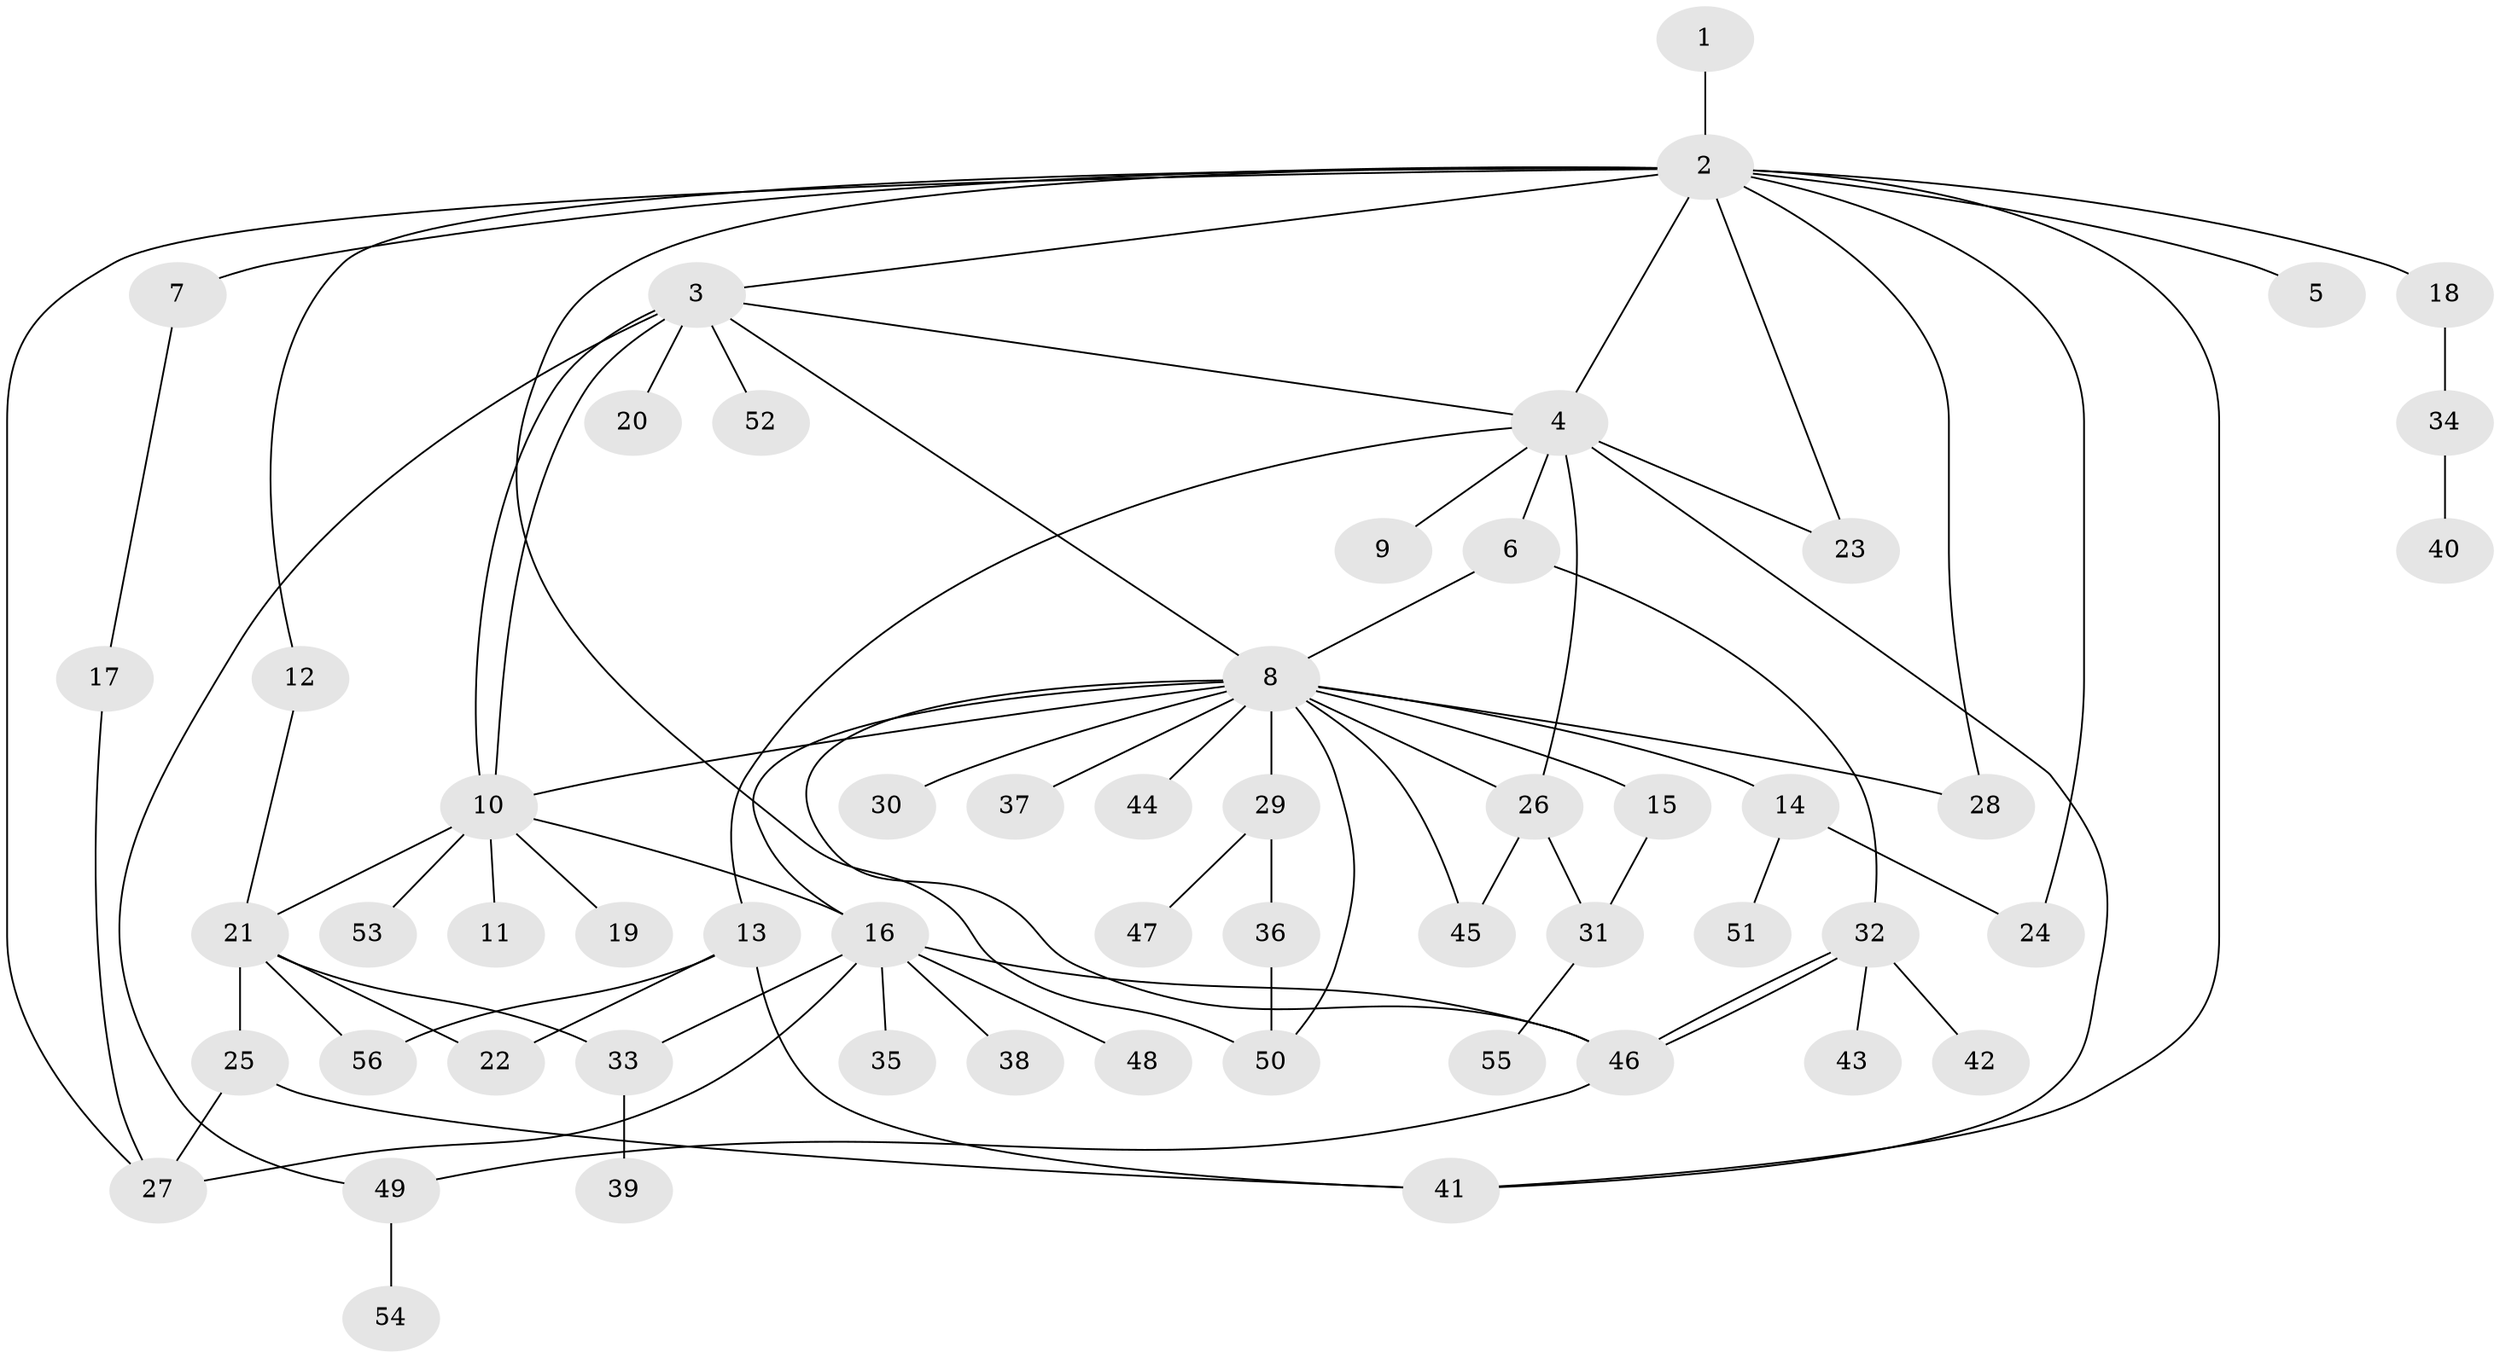 // Generated by graph-tools (version 1.1) at 2025/01/03/09/25 03:01:42]
// undirected, 56 vertices, 82 edges
graph export_dot {
graph [start="1"]
  node [color=gray90,style=filled];
  1;
  2;
  3;
  4;
  5;
  6;
  7;
  8;
  9;
  10;
  11;
  12;
  13;
  14;
  15;
  16;
  17;
  18;
  19;
  20;
  21;
  22;
  23;
  24;
  25;
  26;
  27;
  28;
  29;
  30;
  31;
  32;
  33;
  34;
  35;
  36;
  37;
  38;
  39;
  40;
  41;
  42;
  43;
  44;
  45;
  46;
  47;
  48;
  49;
  50;
  51;
  52;
  53;
  54;
  55;
  56;
  1 -- 2;
  2 -- 3;
  2 -- 4;
  2 -- 5;
  2 -- 7;
  2 -- 12;
  2 -- 18;
  2 -- 23;
  2 -- 24;
  2 -- 27;
  2 -- 28;
  2 -- 41;
  2 -- 50;
  3 -- 4;
  3 -- 8;
  3 -- 10;
  3 -- 10;
  3 -- 20;
  3 -- 49;
  3 -- 52;
  4 -- 6;
  4 -- 9;
  4 -- 13;
  4 -- 23;
  4 -- 26;
  4 -- 41;
  6 -- 8;
  6 -- 32;
  7 -- 17;
  8 -- 10;
  8 -- 14;
  8 -- 15;
  8 -- 16;
  8 -- 26;
  8 -- 28;
  8 -- 29;
  8 -- 30;
  8 -- 37;
  8 -- 44;
  8 -- 45;
  8 -- 46;
  8 -- 50;
  10 -- 11;
  10 -- 16;
  10 -- 19;
  10 -- 21;
  10 -- 53;
  12 -- 21;
  13 -- 22;
  13 -- 41;
  13 -- 56;
  14 -- 24;
  14 -- 51;
  15 -- 31;
  16 -- 27;
  16 -- 33;
  16 -- 35;
  16 -- 38;
  16 -- 46;
  16 -- 48;
  17 -- 27;
  18 -- 34;
  21 -- 22;
  21 -- 25;
  21 -- 33;
  21 -- 56;
  25 -- 27;
  25 -- 41;
  26 -- 31;
  26 -- 45;
  29 -- 36;
  29 -- 47;
  31 -- 55;
  32 -- 42;
  32 -- 43;
  32 -- 46;
  32 -- 46;
  33 -- 39;
  34 -- 40;
  36 -- 50;
  46 -- 49;
  49 -- 54;
}
